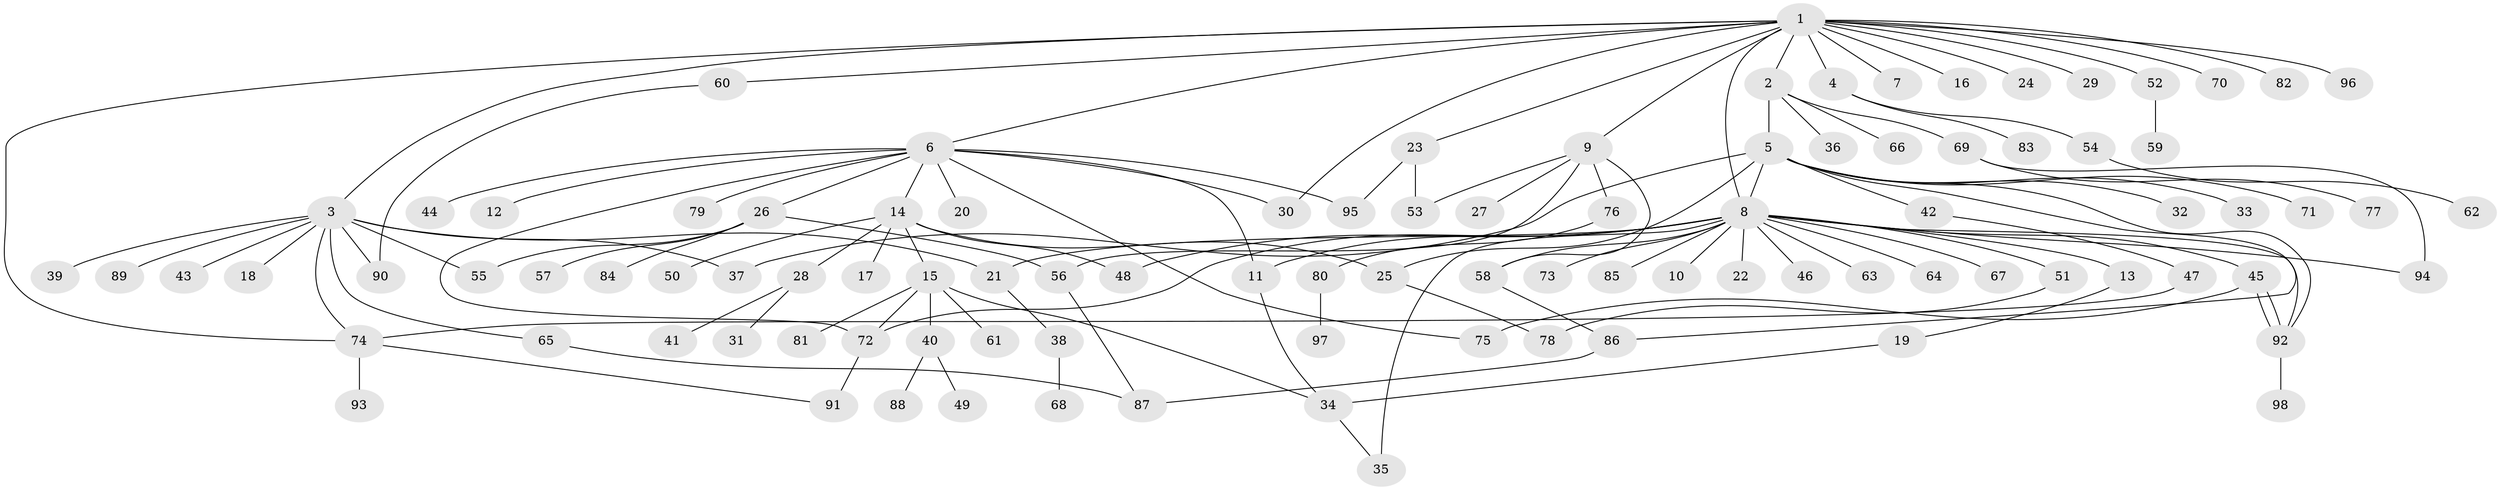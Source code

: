 // Generated by graph-tools (version 1.1) at 2025/01/03/09/25 03:01:50]
// undirected, 98 vertices, 127 edges
graph export_dot {
graph [start="1"]
  node [color=gray90,style=filled];
  1;
  2;
  3;
  4;
  5;
  6;
  7;
  8;
  9;
  10;
  11;
  12;
  13;
  14;
  15;
  16;
  17;
  18;
  19;
  20;
  21;
  22;
  23;
  24;
  25;
  26;
  27;
  28;
  29;
  30;
  31;
  32;
  33;
  34;
  35;
  36;
  37;
  38;
  39;
  40;
  41;
  42;
  43;
  44;
  45;
  46;
  47;
  48;
  49;
  50;
  51;
  52;
  53;
  54;
  55;
  56;
  57;
  58;
  59;
  60;
  61;
  62;
  63;
  64;
  65;
  66;
  67;
  68;
  69;
  70;
  71;
  72;
  73;
  74;
  75;
  76;
  77;
  78;
  79;
  80;
  81;
  82;
  83;
  84;
  85;
  86;
  87;
  88;
  89;
  90;
  91;
  92;
  93;
  94;
  95;
  96;
  97;
  98;
  1 -- 2;
  1 -- 3;
  1 -- 4;
  1 -- 6;
  1 -- 7;
  1 -- 8;
  1 -- 9;
  1 -- 16;
  1 -- 23;
  1 -- 24;
  1 -- 29;
  1 -- 30;
  1 -- 52;
  1 -- 60;
  1 -- 70;
  1 -- 74;
  1 -- 82;
  1 -- 96;
  2 -- 5;
  2 -- 36;
  2 -- 66;
  2 -- 69;
  3 -- 18;
  3 -- 21;
  3 -- 37;
  3 -- 39;
  3 -- 43;
  3 -- 55;
  3 -- 65;
  3 -- 74;
  3 -- 89;
  3 -- 90;
  4 -- 54;
  4 -- 83;
  5 -- 8;
  5 -- 25;
  5 -- 32;
  5 -- 33;
  5 -- 37;
  5 -- 42;
  5 -- 71;
  5 -- 86;
  5 -- 92;
  6 -- 11;
  6 -- 12;
  6 -- 14;
  6 -- 20;
  6 -- 26;
  6 -- 30;
  6 -- 44;
  6 -- 72;
  6 -- 75;
  6 -- 79;
  6 -- 95;
  8 -- 10;
  8 -- 11;
  8 -- 13;
  8 -- 21;
  8 -- 22;
  8 -- 35;
  8 -- 45;
  8 -- 46;
  8 -- 48;
  8 -- 51;
  8 -- 58;
  8 -- 63;
  8 -- 64;
  8 -- 67;
  8 -- 72;
  8 -- 73;
  8 -- 85;
  8 -- 92;
  8 -- 94;
  9 -- 27;
  9 -- 53;
  9 -- 56;
  9 -- 58;
  9 -- 76;
  11 -- 34;
  13 -- 19;
  14 -- 15;
  14 -- 17;
  14 -- 25;
  14 -- 28;
  14 -- 48;
  14 -- 50;
  15 -- 34;
  15 -- 40;
  15 -- 61;
  15 -- 72;
  15 -- 81;
  19 -- 34;
  21 -- 38;
  23 -- 53;
  23 -- 95;
  25 -- 78;
  26 -- 55;
  26 -- 56;
  26 -- 57;
  26 -- 84;
  28 -- 31;
  28 -- 41;
  34 -- 35;
  38 -- 68;
  40 -- 49;
  40 -- 88;
  42 -- 47;
  45 -- 75;
  45 -- 92;
  45 -- 92;
  47 -- 74;
  51 -- 78;
  52 -- 59;
  54 -- 62;
  56 -- 87;
  58 -- 86;
  60 -- 90;
  65 -- 87;
  69 -- 77;
  69 -- 94;
  72 -- 91;
  74 -- 91;
  74 -- 93;
  76 -- 80;
  80 -- 97;
  86 -- 87;
  92 -- 98;
}
